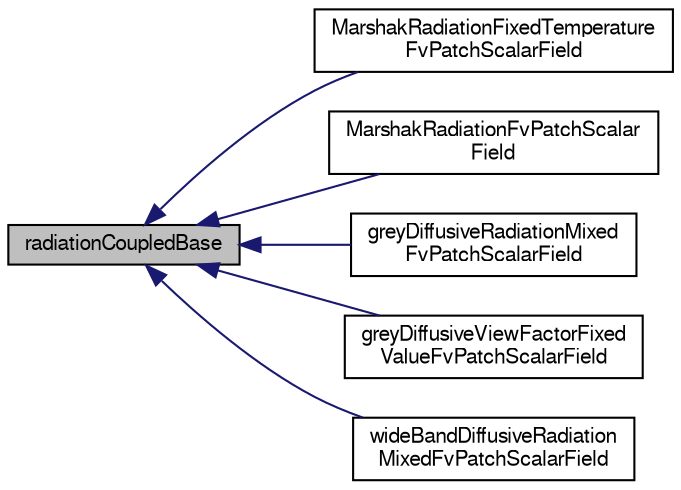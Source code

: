 digraph "radiationCoupledBase"
{
  bgcolor="transparent";
  edge [fontname="FreeSans",fontsize="10",labelfontname="FreeSans",labelfontsize="10"];
  node [fontname="FreeSans",fontsize="10",shape=record];
  rankdir="LR";
  Node0 [label="radiationCoupledBase",height=0.2,width=0.4,color="black", fillcolor="grey75", style="filled", fontcolor="black"];
  Node0 -> Node1 [dir="back",color="midnightblue",fontsize="10",style="solid",fontname="FreeSans"];
  Node1 [label="MarshakRadiationFixedTemperature\lFvPatchScalarField",height=0.2,width=0.4,color="black",URL="$a30002.html",tooltip="A &#39;mixed&#39; boundary condition that implements a Marshak condition for the incident radiation field (us..."];
  Node0 -> Node2 [dir="back",color="midnightblue",fontsize="10",style="solid",fontname="FreeSans"];
  Node2 [label="MarshakRadiationFvPatchScalar\lField",height=0.2,width=0.4,color="black",URL="$a29998.html",tooltip="A &#39;mixed&#39; boundary condition that implements a Marshak condition for the incident radiation field (us..."];
  Node0 -> Node3 [dir="back",color="midnightblue",fontsize="10",style="solid",fontname="FreeSans"];
  Node3 [label="greyDiffusiveRadiationMixed\lFvPatchScalarField",height=0.2,width=0.4,color="black",URL="$a29990.html",tooltip="This boundary condition provides a grey-diffuse condition for radiation intensity, I, for use with the finite-volume discrete-ordinates model (fvDOM), in which the radiation temperature is retrieved from the temperature field boundary condition. "];
  Node0 -> Node4 [dir="back",color="midnightblue",fontsize="10",style="solid",fontname="FreeSans"];
  Node4 [label="greyDiffusiveViewFactorFixed\lValueFvPatchScalarField",height=0.2,width=0.4,color="black",URL="$a29994.html",tooltip="This boundary condition provides a grey-diffuse condition for radiative heat flux, Qr, for use with the view factor model. "];
  Node0 -> Node5 [dir="back",color="midnightblue",fontsize="10",style="solid",fontname="FreeSans"];
  Node5 [label="wideBandDiffusiveRadiation\lMixedFvPatchScalarField",height=0.2,width=0.4,color="black",URL="$a30010.html",tooltip="This boundary condition provides a wide-band, diffusive radiation condition, where the patch temperat..."];
}

